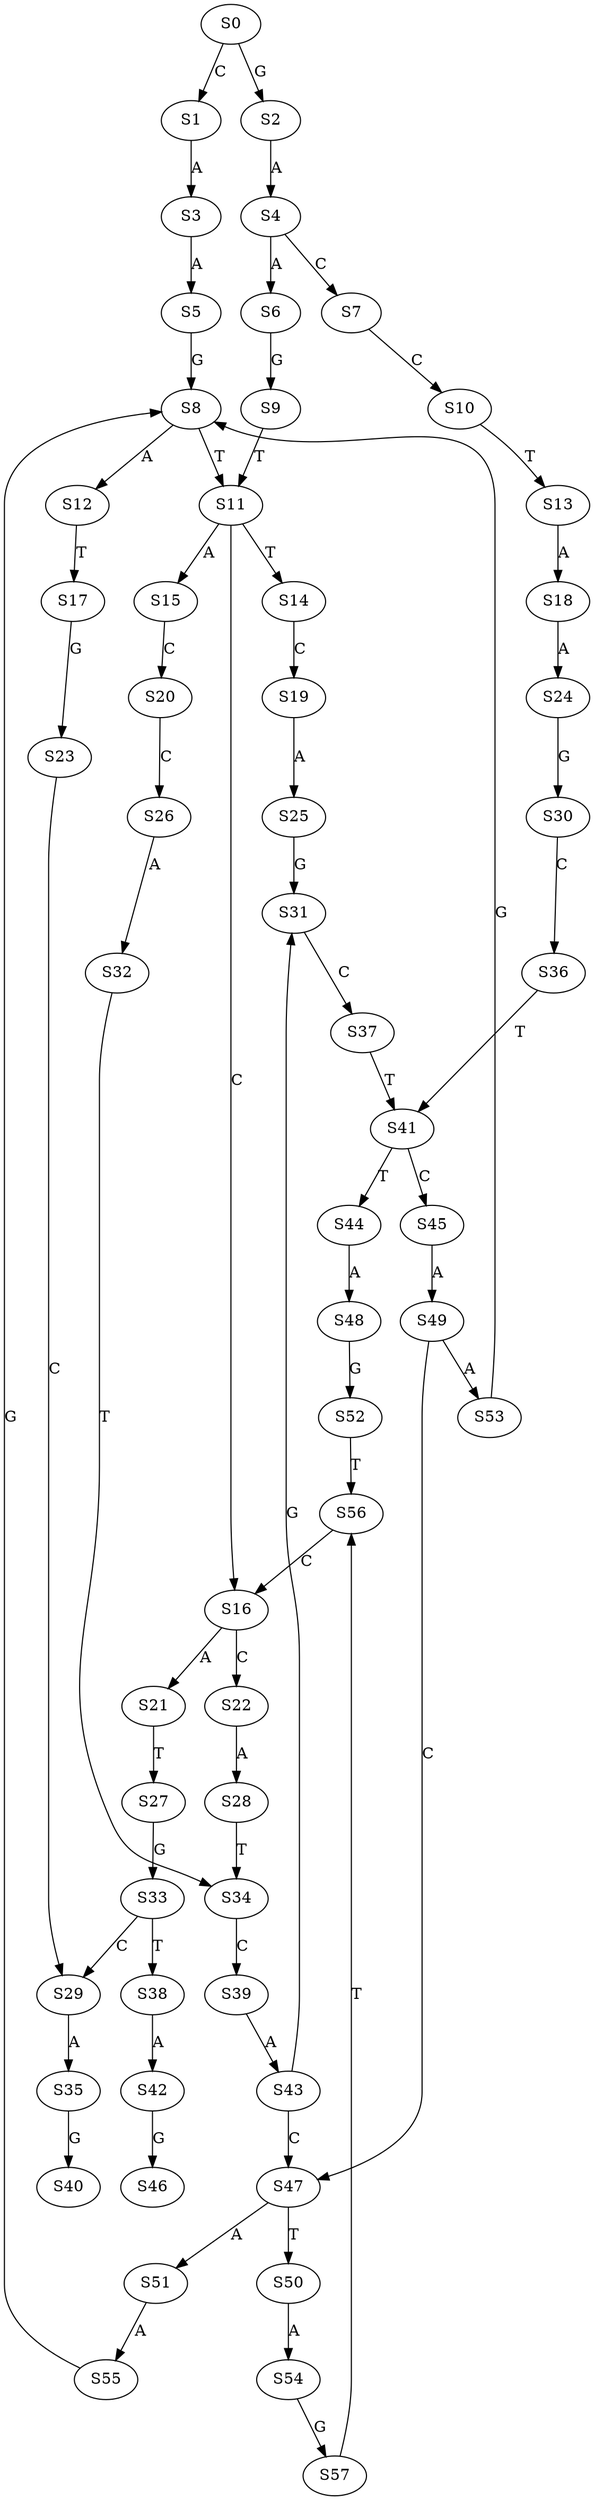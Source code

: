 strict digraph  {
	S0 -> S1 [ label = C ];
	S0 -> S2 [ label = G ];
	S1 -> S3 [ label = A ];
	S2 -> S4 [ label = A ];
	S3 -> S5 [ label = A ];
	S4 -> S6 [ label = A ];
	S4 -> S7 [ label = C ];
	S5 -> S8 [ label = G ];
	S6 -> S9 [ label = G ];
	S7 -> S10 [ label = C ];
	S8 -> S11 [ label = T ];
	S8 -> S12 [ label = A ];
	S9 -> S11 [ label = T ];
	S10 -> S13 [ label = T ];
	S11 -> S14 [ label = T ];
	S11 -> S15 [ label = A ];
	S11 -> S16 [ label = C ];
	S12 -> S17 [ label = T ];
	S13 -> S18 [ label = A ];
	S14 -> S19 [ label = C ];
	S15 -> S20 [ label = C ];
	S16 -> S21 [ label = A ];
	S16 -> S22 [ label = C ];
	S17 -> S23 [ label = G ];
	S18 -> S24 [ label = A ];
	S19 -> S25 [ label = A ];
	S20 -> S26 [ label = C ];
	S21 -> S27 [ label = T ];
	S22 -> S28 [ label = A ];
	S23 -> S29 [ label = C ];
	S24 -> S30 [ label = G ];
	S25 -> S31 [ label = G ];
	S26 -> S32 [ label = A ];
	S27 -> S33 [ label = G ];
	S28 -> S34 [ label = T ];
	S29 -> S35 [ label = A ];
	S30 -> S36 [ label = C ];
	S31 -> S37 [ label = C ];
	S32 -> S34 [ label = T ];
	S33 -> S29 [ label = C ];
	S33 -> S38 [ label = T ];
	S34 -> S39 [ label = C ];
	S35 -> S40 [ label = G ];
	S36 -> S41 [ label = T ];
	S37 -> S41 [ label = T ];
	S38 -> S42 [ label = A ];
	S39 -> S43 [ label = A ];
	S41 -> S44 [ label = T ];
	S41 -> S45 [ label = C ];
	S42 -> S46 [ label = G ];
	S43 -> S47 [ label = C ];
	S43 -> S31 [ label = G ];
	S44 -> S48 [ label = A ];
	S45 -> S49 [ label = A ];
	S47 -> S50 [ label = T ];
	S47 -> S51 [ label = A ];
	S48 -> S52 [ label = G ];
	S49 -> S53 [ label = A ];
	S49 -> S47 [ label = C ];
	S50 -> S54 [ label = A ];
	S51 -> S55 [ label = A ];
	S52 -> S56 [ label = T ];
	S53 -> S8 [ label = G ];
	S54 -> S57 [ label = G ];
	S55 -> S8 [ label = G ];
	S56 -> S16 [ label = C ];
	S57 -> S56 [ label = T ];
}
